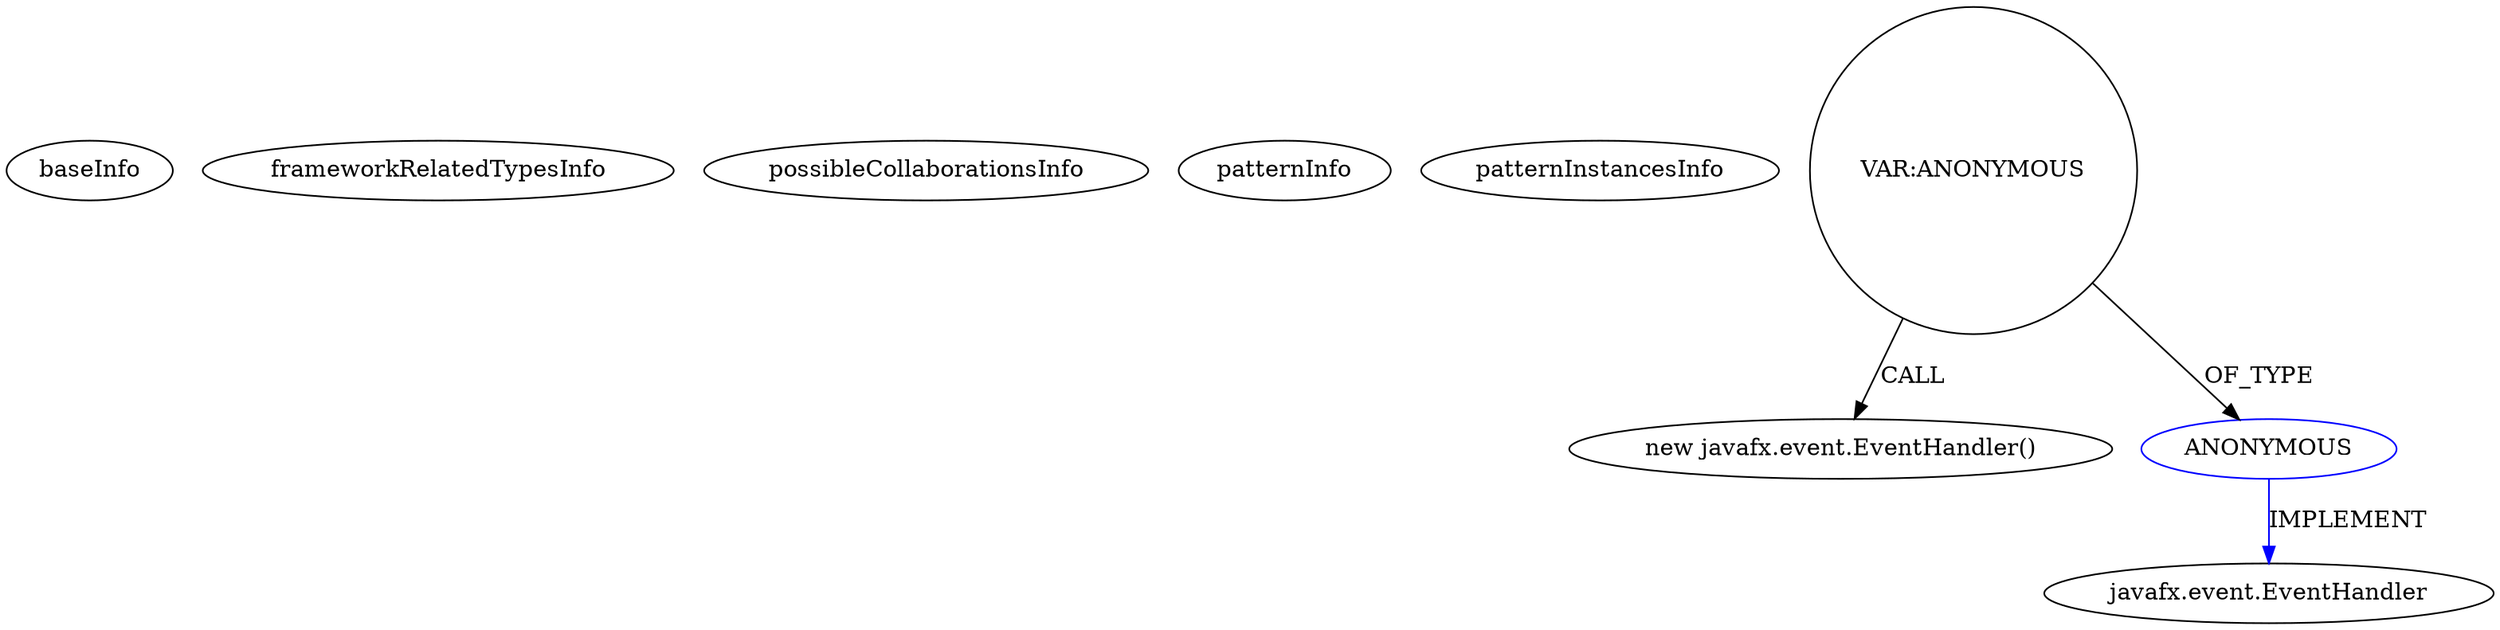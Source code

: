digraph {
baseInfo[graphId=4451,category="pattern",isAnonymous=false,possibleRelation=false]
frameworkRelatedTypesInfo[]
possibleCollaborationsInfo[]
patternInfo[frequency=2.0,patternRootClient=null]
patternInstancesInfo[0="cyberaka-fxddp_poc~/cyberaka-fxddp_poc/fxddp_poc-master/fxddp-gui/src/main/java/com/cyberaka/fxddp/gui/impl/FormView.java~FormView~2335",1="t-kensuke-Java8~/t-kensuke-Java8/Java8-master/src/main/java/clock/DigitalClock.java~DigitalClock~4444"]
12[label="new javafx.event.EventHandler()",vertexType="CONSTRUCTOR_CALL",isFrameworkType=false]
13[label="VAR:ANONYMOUS",vertexType="VARIABLE_EXPRESION",isFrameworkType=false,shape=circle]
14[label="ANONYMOUS",vertexType="REFERENCE_ANONYMOUS_DECLARATION",isFrameworkType=false,color=blue]
15[label="javafx.event.EventHandler",vertexType="FRAMEWORK_INTERFACE_TYPE",isFrameworkType=false]
13->12[label="CALL"]
14->15[label="IMPLEMENT",color=blue]
13->14[label="OF_TYPE"]
}
